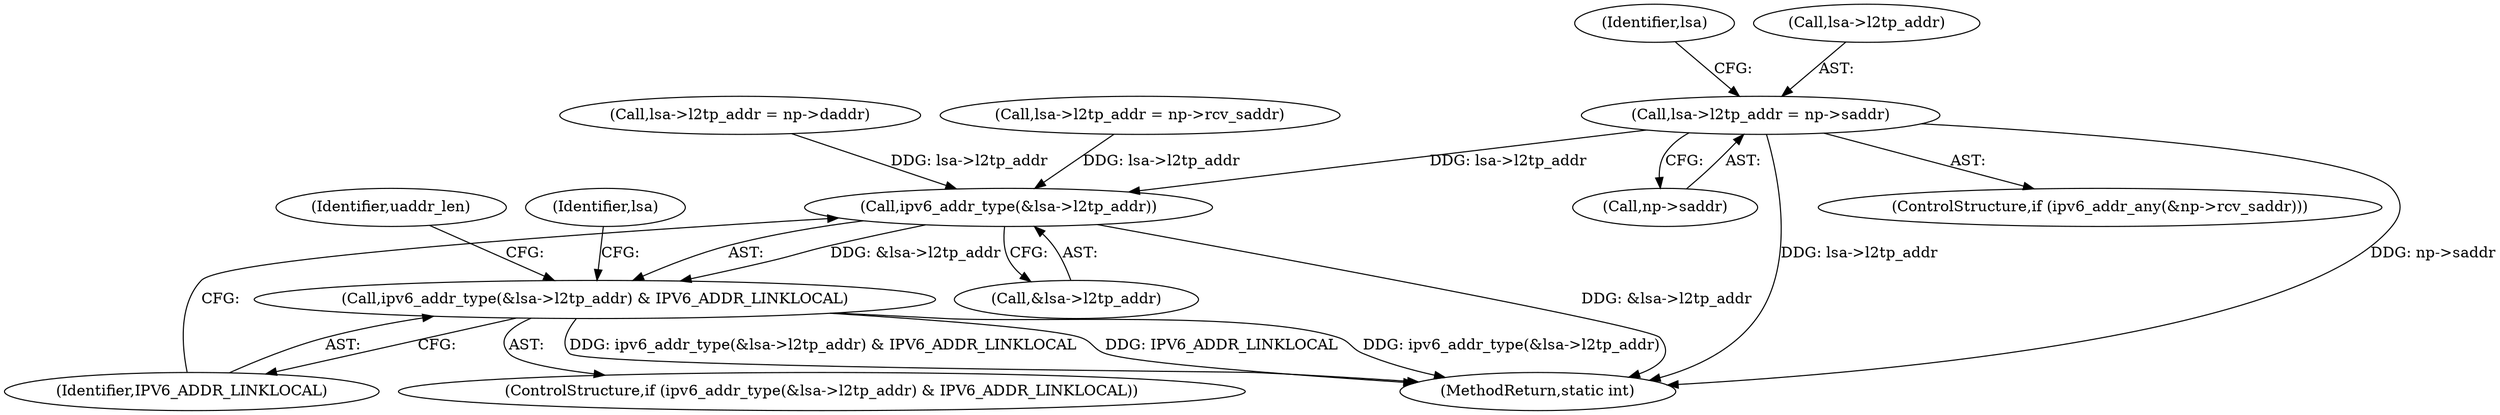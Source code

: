 digraph "0_linux_04d4fbca1017c11381e7d82acea21dd741e748bc@pointer" {
"1000192" [label="(Call,lsa->l2tp_addr = np->saddr)"];
"1000216" [label="(Call,ipv6_addr_type(&lsa->l2tp_addr))"];
"1000215" [label="(Call,ipv6_addr_type(&lsa->l2tp_addr) & IPV6_ADDR_LINKLOCAL)"];
"1000237" [label="(MethodReturn,static int)"];
"1000231" [label="(Identifier,uaddr_len)"];
"1000221" [label="(Identifier,IPV6_ADDR_LINKLOCAL)"];
"1000192" [label="(Call,lsa->l2tp_addr = np->saddr)"];
"1000214" [label="(ControlStructure,if (ipv6_addr_type(&lsa->l2tp_addr) & IPV6_ADDR_LINKLOCAL))"];
"1000215" [label="(Call,ipv6_addr_type(&lsa->l2tp_addr) & IPV6_ADDR_LINKLOCAL)"];
"1000216" [label="(Call,ipv6_addr_type(&lsa->l2tp_addr))"];
"1000196" [label="(Call,np->saddr)"];
"1000166" [label="(Call,lsa->l2tp_addr = np->daddr)"];
"1000209" [label="(Identifier,lsa)"];
"1000193" [label="(Call,lsa->l2tp_addr)"];
"1000186" [label="(ControlStructure,if (ipv6_addr_any(&np->rcv_saddr)))"];
"1000200" [label="(Call,lsa->l2tp_addr = np->rcv_saddr)"];
"1000224" [label="(Identifier,lsa)"];
"1000217" [label="(Call,&lsa->l2tp_addr)"];
"1000192" -> "1000186"  [label="AST: "];
"1000192" -> "1000196"  [label="CFG: "];
"1000193" -> "1000192"  [label="AST: "];
"1000196" -> "1000192"  [label="AST: "];
"1000209" -> "1000192"  [label="CFG: "];
"1000192" -> "1000237"  [label="DDG: lsa->l2tp_addr"];
"1000192" -> "1000237"  [label="DDG: np->saddr"];
"1000192" -> "1000216"  [label="DDG: lsa->l2tp_addr"];
"1000216" -> "1000215"  [label="AST: "];
"1000216" -> "1000217"  [label="CFG: "];
"1000217" -> "1000216"  [label="AST: "];
"1000221" -> "1000216"  [label="CFG: "];
"1000216" -> "1000237"  [label="DDG: &lsa->l2tp_addr"];
"1000216" -> "1000215"  [label="DDG: &lsa->l2tp_addr"];
"1000200" -> "1000216"  [label="DDG: lsa->l2tp_addr"];
"1000166" -> "1000216"  [label="DDG: lsa->l2tp_addr"];
"1000215" -> "1000214"  [label="AST: "];
"1000215" -> "1000221"  [label="CFG: "];
"1000221" -> "1000215"  [label="AST: "];
"1000224" -> "1000215"  [label="CFG: "];
"1000231" -> "1000215"  [label="CFG: "];
"1000215" -> "1000237"  [label="DDG: IPV6_ADDR_LINKLOCAL"];
"1000215" -> "1000237"  [label="DDG: ipv6_addr_type(&lsa->l2tp_addr)"];
"1000215" -> "1000237"  [label="DDG: ipv6_addr_type(&lsa->l2tp_addr) & IPV6_ADDR_LINKLOCAL"];
}
